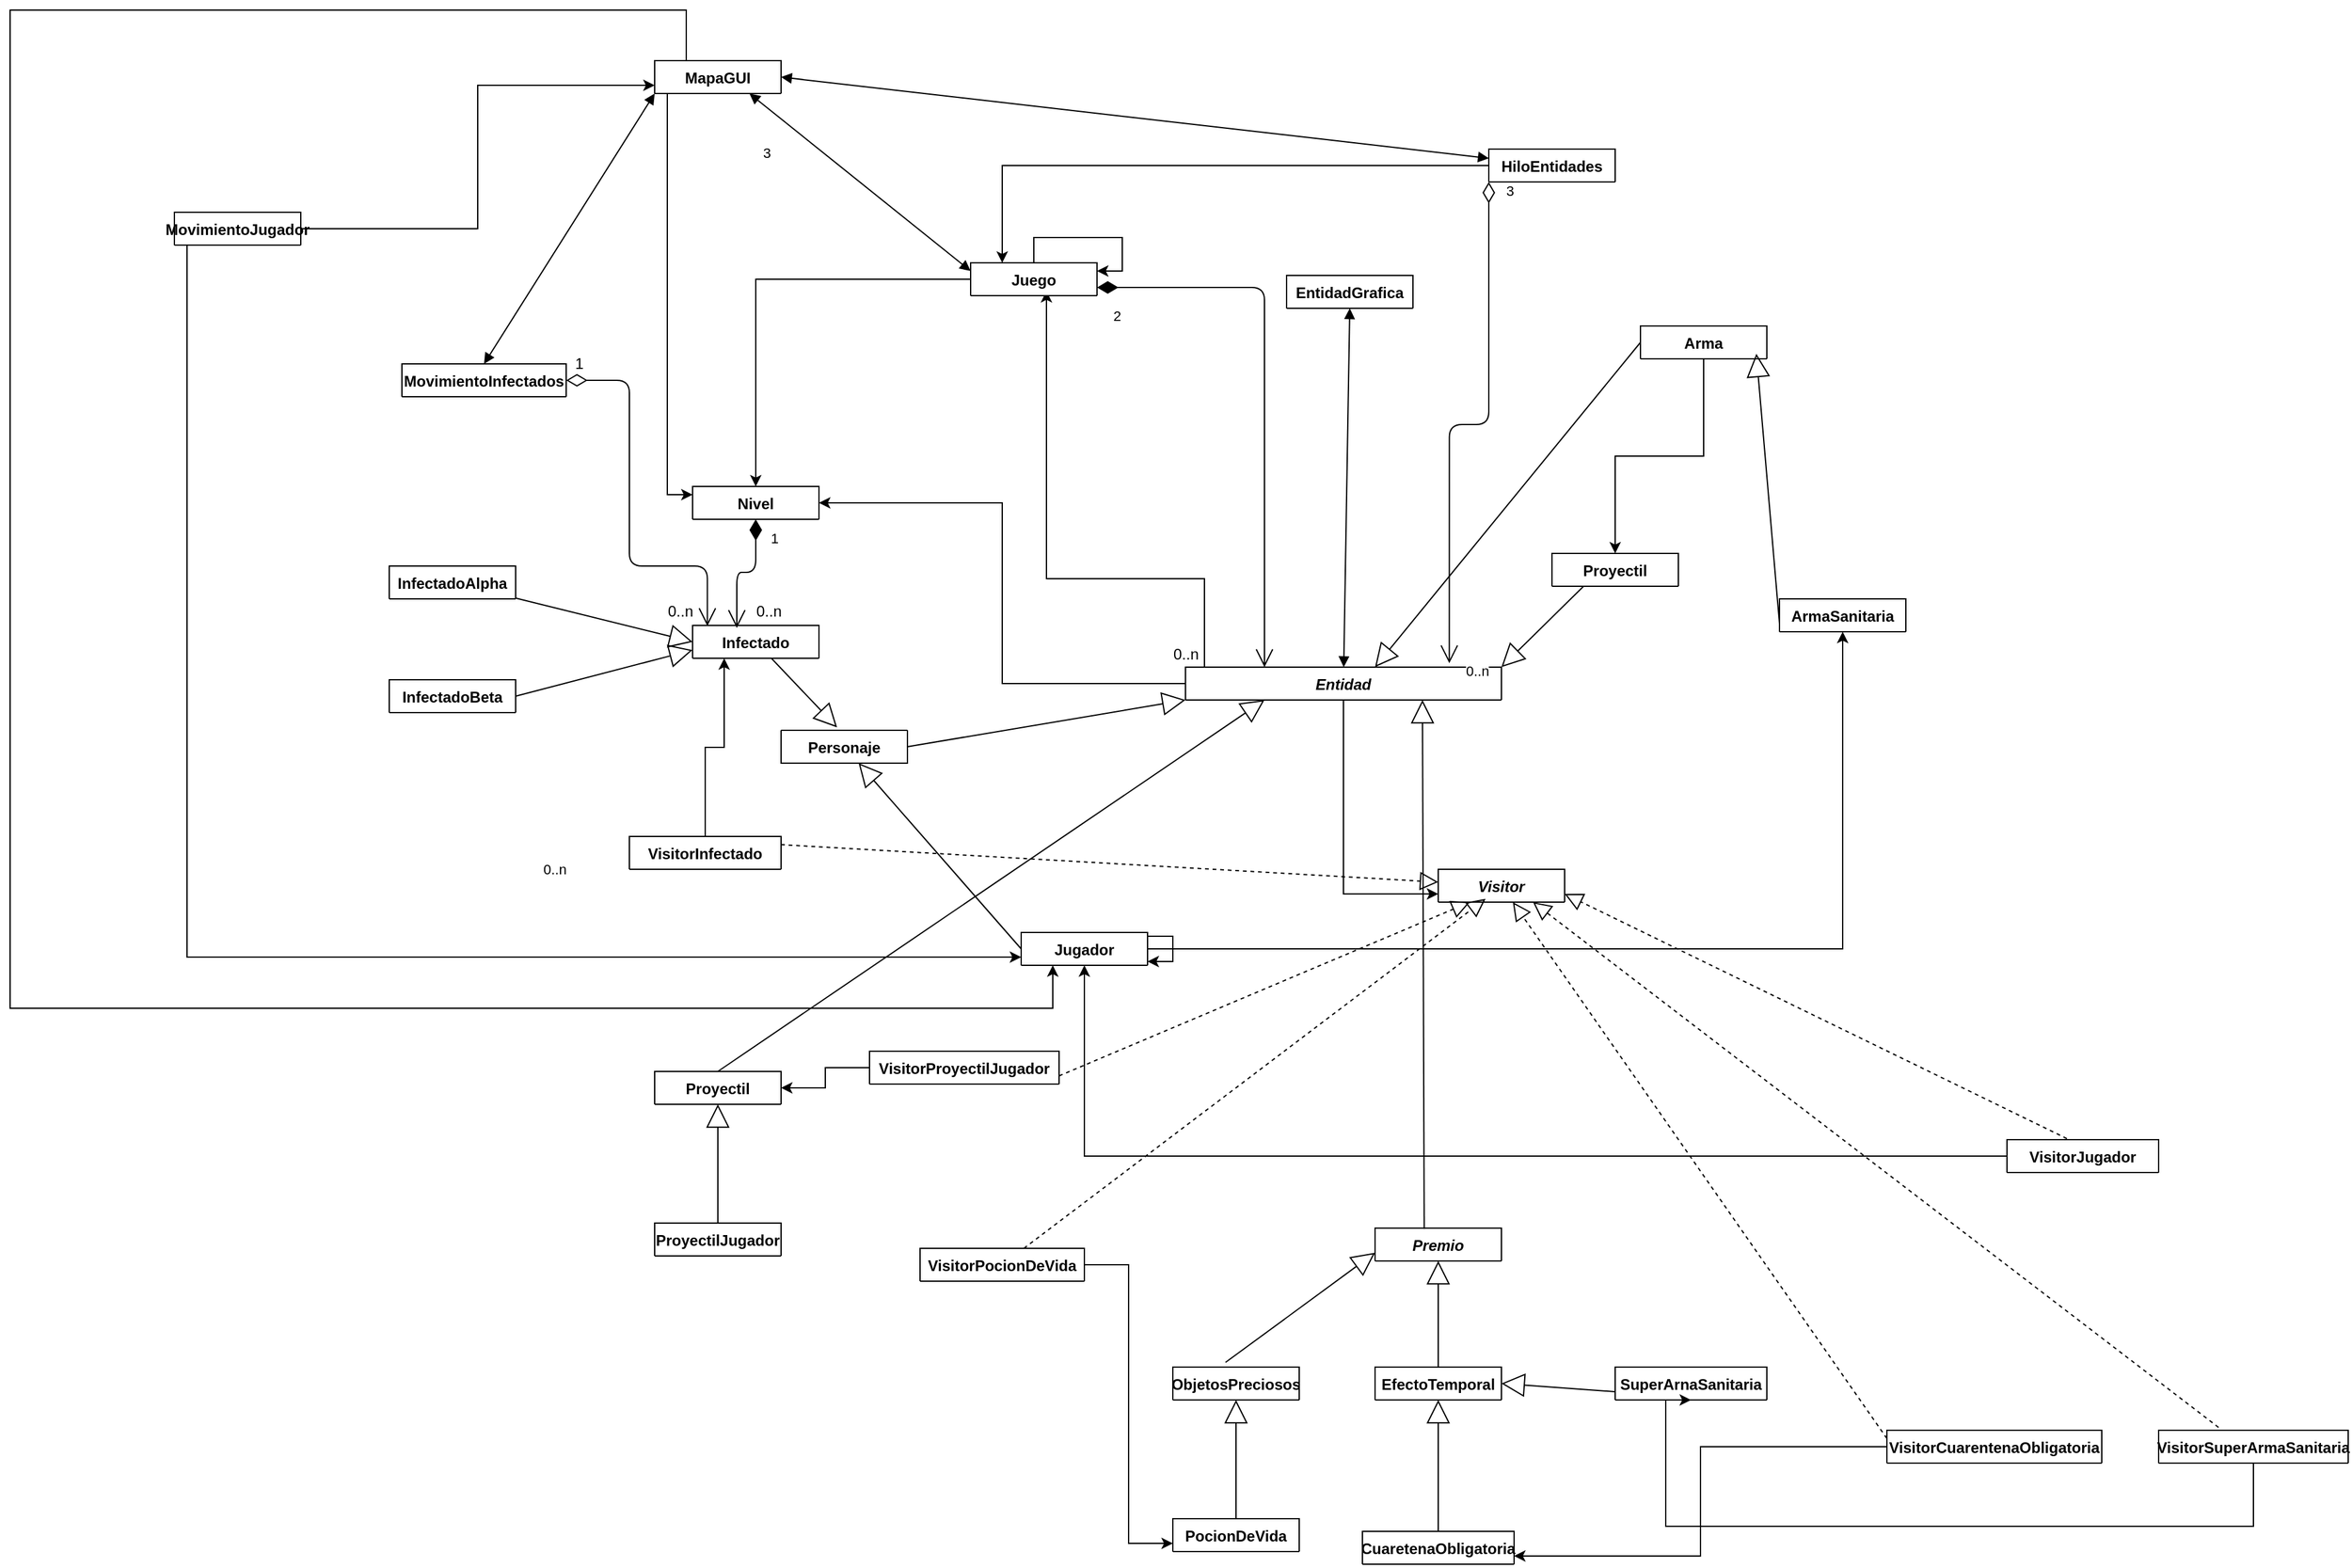 <mxfile version="14.0.0" type="device"><diagram id="GtHTAJkWriYKg-PQn4Ch" name="Page-1"><mxGraphModel dx="3799" dy="2374" grid="1" gridSize="10" guides="1" tooltips="1" connect="1" arrows="1" fold="1" page="1" pageScale="1" pageWidth="827" pageHeight="1169" math="0" shadow="0"><root><mxCell id="0"/><mxCell id="1" parent="0"/><mxCell id="6VFO1Vn1I7KJjFfQtx3e-22" style="edgeStyle=orthogonalEdgeStyle;rounded=0;orthogonalLoop=1;jettySize=auto;html=1;entryX=1;entryY=0.5;entryDx=0;entryDy=0;" edge="1" parent="1" source="ExLEn-AjhH1l2vl0PUh5-2" target="ExLEn-AjhH1l2vl0PUh5-11"><mxGeometry relative="1" as="geometry"/></mxCell><mxCell id="6VFO1Vn1I7KJjFfQtx3e-23" style="edgeStyle=orthogonalEdgeStyle;rounded=0;orthogonalLoop=1;jettySize=auto;html=1;entryX=0.6;entryY=0.859;entryDx=0;entryDy=0;entryPerimeter=0;exitX=0.06;exitY=0.038;exitDx=0;exitDy=0;exitPerimeter=0;" edge="1" parent="1" source="ExLEn-AjhH1l2vl0PUh5-2" target="ExLEn-AjhH1l2vl0PUh5-13"><mxGeometry relative="1" as="geometry"><Array as="points"><mxPoint x="-625" y="-270"/><mxPoint x="-750" y="-270"/></Array></mxGeometry></mxCell><mxCell id="6VFO1Vn1I7KJjFfQtx3e-32" style="edgeStyle=orthogonalEdgeStyle;rounded=0;orthogonalLoop=1;jettySize=auto;html=1;entryX=0;entryY=0.75;entryDx=0;entryDy=0;" edge="1" parent="1" source="ExLEn-AjhH1l2vl0PUh5-2" target="6VFO1Vn1I7KJjFfQtx3e-1"><mxGeometry relative="1" as="geometry"/></mxCell><mxCell id="ExLEn-AjhH1l2vl0PUh5-2" value="Entidad" style="swimlane;fontStyle=3;align=center;verticalAlign=top;childLayout=stackLayout;horizontal=1;startSize=26;horizontalStack=0;resizeParent=1;resizeParentMax=0;resizeLast=0;collapsible=1;marginBottom=0;" parent="1" vertex="1" collapsed="1"><mxGeometry x="-640" y="-200" width="250" height="26" as="geometry"><mxRectangle x="-580" y="-310" width="160" height="34" as="alternateBounds"/></mxGeometry></mxCell><mxCell id="ExLEn-AjhH1l2vl0PUh5-4" value="" style="line;strokeWidth=1;fillColor=none;align=left;verticalAlign=middle;spacingTop=-1;spacingLeft=3;spacingRight=3;rotatable=0;labelPosition=right;points=[];portConstraint=eastwest;" parent="ExLEn-AjhH1l2vl0PUh5-2" vertex="1"><mxGeometry y="26" width="250" height="8" as="geometry"/></mxCell><mxCell id="ExLEn-AjhH1l2vl0PUh5-6" value="EntidadGrafica" style="swimlane;fontStyle=1;align=center;verticalAlign=top;childLayout=stackLayout;horizontal=1;startSize=26;horizontalStack=0;resizeParent=1;resizeParentMax=0;resizeLast=0;collapsible=1;marginBottom=0;" parent="1" vertex="1" collapsed="1"><mxGeometry x="-560" y="-510" width="100" height="26" as="geometry"><mxRectangle x="-580" y="-310" width="160" height="34" as="alternateBounds"/></mxGeometry></mxCell><mxCell id="ExLEn-AjhH1l2vl0PUh5-7" value="" style="line;strokeWidth=1;fillColor=none;align=left;verticalAlign=middle;spacingTop=-1;spacingLeft=3;spacingRight=3;rotatable=0;labelPosition=right;points=[];portConstraint=eastwest;" parent="ExLEn-AjhH1l2vl0PUh5-6" vertex="1"><mxGeometry y="26" width="100" height="8" as="geometry"/></mxCell><mxCell id="ExLEn-AjhH1l2vl0PUh5-11" value="Nivel" style="swimlane;fontStyle=1;align=center;verticalAlign=top;childLayout=stackLayout;horizontal=1;startSize=26;horizontalStack=0;resizeParent=1;resizeParentMax=0;resizeLast=0;collapsible=1;marginBottom=0;" parent="1" vertex="1" collapsed="1"><mxGeometry x="-1030" y="-343" width="100" height="26" as="geometry"><mxRectangle x="-580" y="-310" width="160" height="34" as="alternateBounds"/></mxGeometry></mxCell><mxCell id="ExLEn-AjhH1l2vl0PUh5-12" value="" style="line;strokeWidth=1;fillColor=none;align=left;verticalAlign=middle;spacingTop=-1;spacingLeft=3;spacingRight=3;rotatable=0;labelPosition=right;points=[];portConstraint=eastwest;" parent="ExLEn-AjhH1l2vl0PUh5-11" vertex="1"><mxGeometry y="26" width="100" height="8" as="geometry"/></mxCell><mxCell id="6VFO1Vn1I7KJjFfQtx3e-77" style="edgeStyle=orthogonalEdgeStyle;rounded=0;orthogonalLoop=1;jettySize=auto;html=1;entryX=0.5;entryY=0;entryDx=0;entryDy=0;" edge="1" parent="1" source="ExLEn-AjhH1l2vl0PUh5-13" target="ExLEn-AjhH1l2vl0PUh5-11"><mxGeometry relative="1" as="geometry"/></mxCell><mxCell id="ExLEn-AjhH1l2vl0PUh5-13" value="Juego" style="swimlane;fontStyle=1;align=center;verticalAlign=top;childLayout=stackLayout;horizontal=1;startSize=26;horizontalStack=0;resizeParent=1;resizeParentMax=0;resizeLast=0;collapsible=1;marginBottom=0;" parent="1" vertex="1" collapsed="1"><mxGeometry x="-810" y="-520" width="100" height="26" as="geometry"><mxRectangle x="-580" y="-310" width="160" height="34" as="alternateBounds"/></mxGeometry></mxCell><mxCell id="ExLEn-AjhH1l2vl0PUh5-14" value="" style="line;strokeWidth=1;fillColor=none;align=left;verticalAlign=middle;spacingTop=-1;spacingLeft=3;spacingRight=3;rotatable=0;labelPosition=right;points=[];portConstraint=eastwest;" parent="ExLEn-AjhH1l2vl0PUh5-13" vertex="1"><mxGeometry y="26" width="100" height="8" as="geometry"/></mxCell><mxCell id="6VFO1Vn1I7KJjFfQtx3e-1" value="Visitor&#10;" style="swimlane;fontStyle=3;align=center;verticalAlign=top;childLayout=stackLayout;horizontal=1;startSize=26;horizontalStack=0;resizeParent=1;resizeParentMax=0;resizeLast=0;collapsible=1;marginBottom=0;" vertex="1" collapsed="1" parent="1"><mxGeometry x="-440" y="-40" width="100" height="26" as="geometry"><mxRectangle x="-580" y="-310" width="160" height="34" as="alternateBounds"/></mxGeometry></mxCell><mxCell id="6VFO1Vn1I7KJjFfQtx3e-2" value="" style="line;strokeWidth=1;fillColor=none;align=left;verticalAlign=middle;spacingTop=-1;spacingLeft=3;spacingRight=3;rotatable=0;labelPosition=right;points=[];portConstraint=eastwest;" vertex="1" parent="6VFO1Vn1I7KJjFfQtx3e-1"><mxGeometry y="26" width="100" height="8" as="geometry"/></mxCell><mxCell id="6VFO1Vn1I7KJjFfQtx3e-3" value="Infectado" style="swimlane;fontStyle=1;align=center;verticalAlign=top;childLayout=stackLayout;horizontal=1;startSize=26;horizontalStack=0;resizeParent=1;resizeParentMax=0;resizeLast=0;collapsible=1;marginBottom=0;" vertex="1" collapsed="1" parent="1"><mxGeometry x="-1030" y="-233" width="100" height="26" as="geometry"><mxRectangle x="-580" y="-310" width="160" height="34" as="alternateBounds"/></mxGeometry></mxCell><mxCell id="6VFO1Vn1I7KJjFfQtx3e-4" value="" style="line;strokeWidth=1;fillColor=none;align=left;verticalAlign=middle;spacingTop=-1;spacingLeft=3;spacingRight=3;rotatable=0;labelPosition=right;points=[];portConstraint=eastwest;" vertex="1" parent="6VFO1Vn1I7KJjFfQtx3e-3"><mxGeometry y="26" width="100" height="8" as="geometry"/></mxCell><mxCell id="6VFO1Vn1I7KJjFfQtx3e-12" value="0..n" style="text;html=1;align=center;verticalAlign=middle;resizable=0;points=[];autosize=1;" vertex="1" parent="1"><mxGeometry x="-990" y="-254" width="40" height="20" as="geometry"/></mxCell><mxCell id="6VFO1Vn1I7KJjFfQtx3e-14" value="1" style="endArrow=open;html=1;endSize=12;startArrow=diamondThin;startSize=14;startFill=1;edgeStyle=orthogonalEdgeStyle;align=left;verticalAlign=bottom;exitX=0.5;exitY=1;exitDx=0;exitDy=0;entryX=0.35;entryY=0.077;entryDx=0;entryDy=0;entryPerimeter=0;" edge="1" parent="1" source="ExLEn-AjhH1l2vl0PUh5-11" target="6VFO1Vn1I7KJjFfQtx3e-3"><mxGeometry x="-0.525" y="10" relative="1" as="geometry"><mxPoint x="-610" y="-190" as="sourcePoint"/><mxPoint x="-450" y="-190" as="targetPoint"/><mxPoint as="offset"/></mxGeometry></mxCell><mxCell id="6VFO1Vn1I7KJjFfQtx3e-15" value="Personaje&#10;" style="swimlane;fontStyle=1;align=center;verticalAlign=top;childLayout=stackLayout;horizontal=1;startSize=0;horizontalStack=0;resizeParent=1;resizeParentMax=0;resizeLast=0;collapsible=1;marginBottom=0;" vertex="1" collapsed="1" parent="1"><mxGeometry x="-960" y="-150" width="100" height="26" as="geometry"><mxRectangle x="-580" y="-310" width="160" height="34" as="alternateBounds"/></mxGeometry></mxCell><mxCell id="6VFO1Vn1I7KJjFfQtx3e-16" value="" style="line;strokeWidth=1;fillColor=none;align=left;verticalAlign=middle;spacingTop=-1;spacingLeft=3;spacingRight=3;rotatable=0;labelPosition=right;points=[];portConstraint=eastwest;" vertex="1" parent="6VFO1Vn1I7KJjFfQtx3e-15"><mxGeometry width="100" height="8" as="geometry"/></mxCell><mxCell id="6VFO1Vn1I7KJjFfQtx3e-17" value="" style="endArrow=block;endSize=16;endFill=0;html=1;exitX=1;exitY=0.5;exitDx=0;exitDy=0;entryX=0;entryY=1;entryDx=0;entryDy=0;" edge="1" parent="1" source="6VFO1Vn1I7KJjFfQtx3e-15" target="ExLEn-AjhH1l2vl0PUh5-2"><mxGeometry width="160" relative="1" as="geometry"><mxPoint x="-610" y="-190" as="sourcePoint"/><mxPoint x="-450" y="-190" as="targetPoint"/></mxGeometry></mxCell><mxCell id="6VFO1Vn1I7KJjFfQtx3e-21" value="" style="endArrow=block;endSize=16;endFill=0;html=1;entryX=0.443;entryY=-0.09;entryDx=0;entryDy=0;entryPerimeter=0;" edge="1" parent="1" source="6VFO1Vn1I7KJjFfQtx3e-3" target="6VFO1Vn1I7KJjFfQtx3e-15"><mxGeometry width="160" relative="1" as="geometry"><mxPoint x="-750" y="-170" as="sourcePoint"/><mxPoint x="-580" y="-164" as="targetPoint"/></mxGeometry></mxCell><mxCell id="6VFO1Vn1I7KJjFfQtx3e-25" value="" style="endArrow=block;startArrow=block;endFill=1;startFill=1;html=1;entryX=0.5;entryY=1;entryDx=0;entryDy=0;" edge="1" parent="1" source="ExLEn-AjhH1l2vl0PUh5-2" target="ExLEn-AjhH1l2vl0PUh5-6"><mxGeometry width="160" relative="1" as="geometry"><mxPoint x="-500" y="-174" as="sourcePoint"/><mxPoint x="-340" y="-174" as="targetPoint"/></mxGeometry></mxCell><mxCell id="6VFO1Vn1I7KJjFfQtx3e-36" style="edgeStyle=orthogonalEdgeStyle;rounded=0;orthogonalLoop=1;jettySize=auto;html=1;" edge="1" parent="1" source="6VFO1Vn1I7KJjFfQtx3e-26" target="6VFO1Vn1I7KJjFfQtx3e-33"><mxGeometry relative="1" as="geometry"/></mxCell><mxCell id="6VFO1Vn1I7KJjFfQtx3e-26" value="Arma" style="swimlane;fontStyle=1;align=center;verticalAlign=top;childLayout=stackLayout;horizontal=1;startSize=26;horizontalStack=0;resizeParent=1;resizeParentMax=0;resizeLast=0;collapsible=1;marginBottom=0;" vertex="1" collapsed="1" parent="1"><mxGeometry x="-280" y="-470" width="100" height="26" as="geometry"><mxRectangle x="-580" y="-310" width="160" height="34" as="alternateBounds"/></mxGeometry></mxCell><mxCell id="6VFO1Vn1I7KJjFfQtx3e-27" value="" style="line;strokeWidth=1;fillColor=none;align=left;verticalAlign=middle;spacingTop=-1;spacingLeft=3;spacingRight=3;rotatable=0;labelPosition=right;points=[];portConstraint=eastwest;" vertex="1" parent="6VFO1Vn1I7KJjFfQtx3e-26"><mxGeometry y="26" width="100" height="8" as="geometry"/></mxCell><mxCell id="6VFO1Vn1I7KJjFfQtx3e-28" value="ArmaSanitaria" style="swimlane;fontStyle=1;align=center;verticalAlign=top;childLayout=stackLayout;horizontal=1;startSize=26;horizontalStack=0;resizeParent=1;resizeParentMax=0;resizeLast=0;collapsible=1;marginBottom=0;" vertex="1" collapsed="1" parent="1"><mxGeometry x="-170" y="-254" width="100" height="26" as="geometry"><mxRectangle x="-580" y="-310" width="160" height="34" as="alternateBounds"/></mxGeometry></mxCell><mxCell id="6VFO1Vn1I7KJjFfQtx3e-29" value="" style="line;strokeWidth=1;fillColor=none;align=left;verticalAlign=middle;spacingTop=-1;spacingLeft=3;spacingRight=3;rotatable=0;labelPosition=right;points=[];portConstraint=eastwest;" vertex="1" parent="6VFO1Vn1I7KJjFfQtx3e-28"><mxGeometry y="26" width="100" height="8" as="geometry"/></mxCell><mxCell id="6VFO1Vn1I7KJjFfQtx3e-30" value="" style="endArrow=block;endSize=16;endFill=0;html=1;exitX=0;exitY=0.5;exitDx=0;exitDy=0;entryX=0.6;entryY=0;entryDx=0;entryDy=0;entryPerimeter=0;" edge="1" parent="1" source="6VFO1Vn1I7KJjFfQtx3e-26" target="ExLEn-AjhH1l2vl0PUh5-2"><mxGeometry width="160" relative="1" as="geometry"><mxPoint x="-920" y="-100" as="sourcePoint"/><mxPoint x="-580" y="-164.0" as="targetPoint"/></mxGeometry></mxCell><mxCell id="6VFO1Vn1I7KJjFfQtx3e-31" value="" style="endArrow=block;endSize=16;endFill=0;html=1;exitX=0;exitY=0.75;exitDx=0;exitDy=0;entryX=0.917;entryY=0.846;entryDx=0;entryDy=0;entryPerimeter=0;" edge="1" parent="1" source="6VFO1Vn1I7KJjFfQtx3e-28" target="6VFO1Vn1I7KJjFfQtx3e-26"><mxGeometry width="160" relative="1" as="geometry"><mxPoint x="-910" y="-90" as="sourcePoint"/><mxPoint x="-570" y="-154.0" as="targetPoint"/></mxGeometry></mxCell><mxCell id="6VFO1Vn1I7KJjFfQtx3e-33" value="Proyectil&#10;" style="swimlane;fontStyle=1;align=center;verticalAlign=top;childLayout=stackLayout;horizontal=1;startSize=26;horizontalStack=0;resizeParent=1;resizeParentMax=0;resizeLast=0;collapsible=1;marginBottom=0;" vertex="1" collapsed="1" parent="1"><mxGeometry x="-350" y="-290" width="100" height="26" as="geometry"><mxRectangle x="-580" y="-310" width="160" height="34" as="alternateBounds"/></mxGeometry></mxCell><mxCell id="6VFO1Vn1I7KJjFfQtx3e-34" value="" style="line;strokeWidth=1;fillColor=none;align=left;verticalAlign=middle;spacingTop=-1;spacingLeft=3;spacingRight=3;rotatable=0;labelPosition=right;points=[];portConstraint=eastwest;" vertex="1" parent="6VFO1Vn1I7KJjFfQtx3e-33"><mxGeometry y="26" width="100" height="8" as="geometry"/></mxCell><mxCell id="6VFO1Vn1I7KJjFfQtx3e-38" value="" style="endArrow=block;endSize=16;endFill=0;html=1;exitX=0.25;exitY=1;exitDx=0;exitDy=0;entryX=1;entryY=0;entryDx=0;entryDy=0;" edge="1" parent="1" source="6VFO1Vn1I7KJjFfQtx3e-33" target="ExLEn-AjhH1l2vl0PUh5-2"><mxGeometry width="160" relative="1" as="geometry"><mxPoint x="-380" y="-250.5" as="sourcePoint"/><mxPoint x="-530" y="-170.5" as="targetPoint"/></mxGeometry></mxCell><mxCell id="6VFO1Vn1I7KJjFfQtx3e-39" value="InfectadoAlpha" style="swimlane;fontStyle=1;align=center;verticalAlign=top;childLayout=stackLayout;horizontal=1;startSize=26;horizontalStack=0;resizeParent=1;resizeParentMax=0;resizeLast=0;collapsible=1;marginBottom=0;" vertex="1" collapsed="1" parent="1"><mxGeometry x="-1270" y="-280" width="100" height="26" as="geometry"><mxRectangle x="-580" y="-310" width="160" height="34" as="alternateBounds"/></mxGeometry></mxCell><mxCell id="6VFO1Vn1I7KJjFfQtx3e-40" value="" style="line;strokeWidth=1;fillColor=none;align=left;verticalAlign=middle;spacingTop=-1;spacingLeft=3;spacingRight=3;rotatable=0;labelPosition=right;points=[];portConstraint=eastwest;" vertex="1" parent="6VFO1Vn1I7KJjFfQtx3e-39"><mxGeometry y="26" width="100" height="8" as="geometry"/></mxCell><mxCell id="6VFO1Vn1I7KJjFfQtx3e-41" value="InfectadoBeta&#10;" style="swimlane;fontStyle=1;align=center;verticalAlign=top;childLayout=stackLayout;horizontal=1;startSize=26;horizontalStack=0;resizeParent=1;resizeParentMax=0;resizeLast=0;collapsible=1;marginBottom=0;" vertex="1" collapsed="1" parent="1"><mxGeometry x="-1270" y="-190" width="100" height="26" as="geometry"><mxRectangle x="-580" y="-310" width="160" height="34" as="alternateBounds"/></mxGeometry></mxCell><mxCell id="6VFO1Vn1I7KJjFfQtx3e-42" value="" style="line;strokeWidth=1;fillColor=none;align=left;verticalAlign=middle;spacingTop=-1;spacingLeft=3;spacingRight=3;rotatable=0;labelPosition=right;points=[];portConstraint=eastwest;" vertex="1" parent="6VFO1Vn1I7KJjFfQtx3e-41"><mxGeometry y="26" width="100" height="8" as="geometry"/></mxCell><mxCell id="6VFO1Vn1I7KJjFfQtx3e-43" value="" style="endArrow=block;endSize=16;endFill=0;html=1;entryX=0;entryY=0.5;entryDx=0;entryDy=0;" edge="1" parent="1" source="6VFO1Vn1I7KJjFfQtx3e-39" target="6VFO1Vn1I7KJjFfQtx3e-3"><mxGeometry width="160" relative="1" as="geometry"><mxPoint x="-920" y="-100" as="sourcePoint"/><mxPoint x="-580" y="-164" as="targetPoint"/></mxGeometry></mxCell><mxCell id="6VFO1Vn1I7KJjFfQtx3e-44" value="" style="endArrow=block;endSize=16;endFill=0;html=1;exitX=1;exitY=0.5;exitDx=0;exitDy=0;entryX=0;entryY=0.75;entryDx=0;entryDy=0;" edge="1" parent="1" source="6VFO1Vn1I7KJjFfQtx3e-41" target="6VFO1Vn1I7KJjFfQtx3e-3"><mxGeometry width="160" relative="1" as="geometry"><mxPoint x="-910" y="-90" as="sourcePoint"/><mxPoint x="-570" y="-154" as="targetPoint"/></mxGeometry></mxCell><mxCell id="6VFO1Vn1I7KJjFfQtx3e-49" style="edgeStyle=orthogonalEdgeStyle;rounded=0;orthogonalLoop=1;jettySize=auto;html=1;entryX=0.5;entryY=1;entryDx=0;entryDy=0;" edge="1" parent="1" source="6VFO1Vn1I7KJjFfQtx3e-45" target="6VFO1Vn1I7KJjFfQtx3e-28"><mxGeometry relative="1" as="geometry"/></mxCell><mxCell id="6VFO1Vn1I7KJjFfQtx3e-45" value="Jugador" style="swimlane;fontStyle=1;align=center;verticalAlign=top;childLayout=stackLayout;horizontal=1;startSize=26;horizontalStack=0;resizeParent=1;resizeParentMax=0;resizeLast=0;collapsible=1;marginBottom=0;" vertex="1" collapsed="1" parent="1"><mxGeometry x="-770" y="10" width="100" height="26" as="geometry"><mxRectangle x="-580" y="-310" width="160" height="34" as="alternateBounds"/></mxGeometry></mxCell><mxCell id="6VFO1Vn1I7KJjFfQtx3e-46" value="" style="line;strokeWidth=1;fillColor=none;align=left;verticalAlign=middle;spacingTop=-1;spacingLeft=3;spacingRight=3;rotatable=0;labelPosition=right;points=[];portConstraint=eastwest;" vertex="1" parent="6VFO1Vn1I7KJjFfQtx3e-45"><mxGeometry y="26" width="100" height="8" as="geometry"/></mxCell><mxCell id="6VFO1Vn1I7KJjFfQtx3e-47" value="" style="endArrow=block;endSize=16;endFill=0;html=1;exitX=0;exitY=0.5;exitDx=0;exitDy=0;" edge="1" parent="1" source="6VFO1Vn1I7KJjFfQtx3e-45" target="6VFO1Vn1I7KJjFfQtx3e-15"><mxGeometry width="160" relative="1" as="geometry"><mxPoint x="-920" y="-100" as="sourcePoint"/><mxPoint x="-580" y="-164" as="targetPoint"/></mxGeometry></mxCell><mxCell id="6VFO1Vn1I7KJjFfQtx3e-48" style="edgeStyle=orthogonalEdgeStyle;rounded=0;orthogonalLoop=1;jettySize=auto;html=1;" edge="1" parent="1" source="6VFO1Vn1I7KJjFfQtx3e-45" target="6VFO1Vn1I7KJjFfQtx3e-45"><mxGeometry relative="1" as="geometry"/></mxCell><mxCell id="6VFO1Vn1I7KJjFfQtx3e-51" value="EfectoTemporal&#10;" style="swimlane;fontStyle=1;align=center;verticalAlign=top;childLayout=stackLayout;horizontal=1;startSize=26;horizontalStack=0;resizeParent=1;resizeParentMax=0;resizeLast=0;collapsible=1;marginBottom=0;" vertex="1" collapsed="1" parent="1"><mxGeometry x="-490" y="354" width="100" height="26" as="geometry"><mxRectangle x="-580" y="-310" width="160" height="34" as="alternateBounds"/></mxGeometry></mxCell><mxCell id="6VFO1Vn1I7KJjFfQtx3e-52" value="" style="line;strokeWidth=1;fillColor=none;align=left;verticalAlign=middle;spacingTop=-1;spacingLeft=3;spacingRight=3;rotatable=0;labelPosition=right;points=[];portConstraint=eastwest;" vertex="1" parent="6VFO1Vn1I7KJjFfQtx3e-51"><mxGeometry y="26" width="100" height="8" as="geometry"/></mxCell><mxCell id="6VFO1Vn1I7KJjFfQtx3e-53" value="ObjetosPreciosos&#10;" style="swimlane;fontStyle=1;align=center;verticalAlign=top;childLayout=stackLayout;horizontal=1;startSize=26;horizontalStack=0;resizeParent=1;resizeParentMax=0;resizeLast=0;collapsible=1;marginBottom=0;" vertex="1" collapsed="1" parent="1"><mxGeometry x="-650" y="354" width="100" height="26" as="geometry"><mxRectangle x="-580" y="-310" width="160" height="34" as="alternateBounds"/></mxGeometry></mxCell><mxCell id="6VFO1Vn1I7KJjFfQtx3e-54" value="" style="line;strokeWidth=1;fillColor=none;align=left;verticalAlign=middle;spacingTop=-1;spacingLeft=3;spacingRight=3;rotatable=0;labelPosition=right;points=[];portConstraint=eastwest;" vertex="1" parent="6VFO1Vn1I7KJjFfQtx3e-53"><mxGeometry y="26" width="100" height="8" as="geometry"/></mxCell><mxCell id="6VFO1Vn1I7KJjFfQtx3e-55" value="CuaretenaObligatoria&#10;" style="swimlane;fontStyle=1;align=center;verticalAlign=top;childLayout=stackLayout;horizontal=1;startSize=26;horizontalStack=0;resizeParent=1;resizeParentMax=0;resizeLast=0;collapsible=1;marginBottom=0;" vertex="1" collapsed="1" parent="1"><mxGeometry x="-500" y="484" width="120" height="26" as="geometry"><mxRectangle x="-580" y="-310" width="160" height="34" as="alternateBounds"/></mxGeometry></mxCell><mxCell id="6VFO1Vn1I7KJjFfQtx3e-56" value="" style="line;strokeWidth=1;fillColor=none;align=left;verticalAlign=middle;spacingTop=-1;spacingLeft=3;spacingRight=3;rotatable=0;labelPosition=right;points=[];portConstraint=eastwest;" vertex="1" parent="6VFO1Vn1I7KJjFfQtx3e-55"><mxGeometry y="26" width="120" height="8" as="geometry"/></mxCell><mxCell id="6VFO1Vn1I7KJjFfQtx3e-57" value="PocionDeVida&#10;" style="swimlane;fontStyle=1;align=center;verticalAlign=top;childLayout=stackLayout;horizontal=1;startSize=26;horizontalStack=0;resizeParent=1;resizeParentMax=0;resizeLast=0;collapsible=1;marginBottom=0;" vertex="1" collapsed="1" parent="1"><mxGeometry x="-650" y="474" width="100" height="26" as="geometry"><mxRectangle x="-580" y="-310" width="160" height="34" as="alternateBounds"/></mxGeometry></mxCell><mxCell id="6VFO1Vn1I7KJjFfQtx3e-58" value="" style="line;strokeWidth=1;fillColor=none;align=left;verticalAlign=middle;spacingTop=-1;spacingLeft=3;spacingRight=3;rotatable=0;labelPosition=right;points=[];portConstraint=eastwest;" vertex="1" parent="6VFO1Vn1I7KJjFfQtx3e-57"><mxGeometry y="26" width="100" height="8" as="geometry"/></mxCell><mxCell id="6VFO1Vn1I7KJjFfQtx3e-59" value="Premio" style="swimlane;fontStyle=3;align=center;verticalAlign=top;childLayout=stackLayout;horizontal=1;startSize=26;horizontalStack=0;resizeParent=1;resizeParentMax=0;resizeLast=0;collapsible=1;marginBottom=0;" vertex="1" collapsed="1" parent="1"><mxGeometry x="-490" y="244" width="100" height="26" as="geometry"><mxRectangle x="-580" y="-310" width="160" height="34" as="alternateBounds"/></mxGeometry></mxCell><mxCell id="6VFO1Vn1I7KJjFfQtx3e-60" value="" style="line;strokeWidth=1;fillColor=none;align=left;verticalAlign=middle;spacingTop=-1;spacingLeft=3;spacingRight=3;rotatable=0;labelPosition=right;points=[];portConstraint=eastwest;" vertex="1" parent="6VFO1Vn1I7KJjFfQtx3e-59"><mxGeometry y="26" width="100" height="8" as="geometry"/></mxCell><mxCell id="6VFO1Vn1I7KJjFfQtx3e-63" value="SuperArnaSanitaria&#10;" style="swimlane;fontStyle=1;align=center;verticalAlign=top;childLayout=stackLayout;horizontal=1;startSize=26;horizontalStack=0;resizeParent=1;resizeParentMax=0;resizeLast=0;collapsible=1;marginBottom=0;" vertex="1" collapsed="1" parent="1"><mxGeometry x="-300" y="354" width="120" height="26" as="geometry"><mxRectangle x="-580" y="-310" width="160" height="34" as="alternateBounds"/></mxGeometry></mxCell><mxCell id="6VFO1Vn1I7KJjFfQtx3e-64" value="" style="line;strokeWidth=1;fillColor=none;align=left;verticalAlign=middle;spacingTop=-1;spacingLeft=3;spacingRight=3;rotatable=0;labelPosition=right;points=[];portConstraint=eastwest;" vertex="1" parent="6VFO1Vn1I7KJjFfQtx3e-63"><mxGeometry y="26" width="120" height="8" as="geometry"/></mxCell><mxCell id="6VFO1Vn1I7KJjFfQtx3e-65" value="" style="endArrow=block;endSize=16;endFill=0;html=1;exitX=0.5;exitY=0;exitDx=0;exitDy=0;entryX=0.5;entryY=1;entryDx=0;entryDy=0;" edge="1" parent="1" source="6VFO1Vn1I7KJjFfQtx3e-55" target="6VFO1Vn1I7KJjFfQtx3e-51"><mxGeometry width="160" relative="1" as="geometry"><mxPoint x="-670" y="53.0" as="sourcePoint"/><mxPoint x="-944.51" y="-87.0" as="targetPoint"/></mxGeometry></mxCell><mxCell id="6VFO1Vn1I7KJjFfQtx3e-66" value="" style="endArrow=block;endSize=16;endFill=0;html=1;exitX=0.5;exitY=0;exitDx=0;exitDy=0;entryX=0.5;entryY=1;entryDx=0;entryDy=0;" edge="1" parent="1" source="6VFO1Vn1I7KJjFfQtx3e-51" target="6VFO1Vn1I7KJjFfQtx3e-59"><mxGeometry width="160" relative="1" as="geometry"><mxPoint x="-580" y="380" as="sourcePoint"/><mxPoint x="-580" y="276" as="targetPoint"/></mxGeometry></mxCell><mxCell id="6VFO1Vn1I7KJjFfQtx3e-67" value="" style="endArrow=block;endSize=16;endFill=0;html=1;exitX=0.417;exitY=-0.143;exitDx=0;exitDy=0;entryX=0;entryY=0.75;entryDx=0;entryDy=0;exitPerimeter=0;" edge="1" parent="1" source="6VFO1Vn1I7KJjFfQtx3e-53" target="6VFO1Vn1I7KJjFfQtx3e-59"><mxGeometry width="160" relative="1" as="geometry"><mxPoint x="-570" y="390" as="sourcePoint"/><mxPoint x="-570" y="286" as="targetPoint"/></mxGeometry></mxCell><mxCell id="6VFO1Vn1I7KJjFfQtx3e-68" value="" style="endArrow=block;endSize=16;endFill=0;html=1;exitX=0.5;exitY=0;exitDx=0;exitDy=0;entryX=0.5;entryY=1;entryDx=0;entryDy=0;" edge="1" parent="1" source="6VFO1Vn1I7KJjFfQtx3e-57" target="6VFO1Vn1I7KJjFfQtx3e-53"><mxGeometry width="160" relative="1" as="geometry"><mxPoint x="-560" y="400" as="sourcePoint"/><mxPoint x="-560" y="296" as="targetPoint"/></mxGeometry></mxCell><mxCell id="6VFO1Vn1I7KJjFfQtx3e-69" value="" style="endArrow=block;endSize=16;endFill=0;html=1;exitX=0.389;exitY=0.022;exitDx=0;exitDy=0;entryX=0.75;entryY=1;entryDx=0;entryDy=0;exitPerimeter=0;" edge="1" parent="1" source="6VFO1Vn1I7KJjFfQtx3e-59" target="ExLEn-AjhH1l2vl0PUh5-2"><mxGeometry width="160" relative="1" as="geometry"><mxPoint x="-550" y="410" as="sourcePoint"/><mxPoint x="-550" y="306" as="targetPoint"/></mxGeometry></mxCell><mxCell id="6VFO1Vn1I7KJjFfQtx3e-70" value="" style="endArrow=block;endSize=16;endFill=0;html=1;exitX=0;exitY=0.75;exitDx=0;exitDy=0;entryX=1;entryY=0.5;entryDx=0;entryDy=0;" edge="1" parent="1" source="6VFO1Vn1I7KJjFfQtx3e-63" target="6VFO1Vn1I7KJjFfQtx3e-51"><mxGeometry width="160" relative="1" as="geometry"><mxPoint x="-540" y="420" as="sourcePoint"/><mxPoint x="-540" y="316" as="targetPoint"/></mxGeometry></mxCell><mxCell id="6VFO1Vn1I7KJjFfQtx3e-71" value="Proyectil" style="swimlane;fontStyle=1;align=center;verticalAlign=top;childLayout=stackLayout;horizontal=1;startSize=26;horizontalStack=0;resizeParent=1;resizeParentMax=0;resizeLast=0;collapsible=1;marginBottom=0;" vertex="1" collapsed="1" parent="1"><mxGeometry x="-1060" y="120" width="100" height="26" as="geometry"><mxRectangle x="-580" y="-310" width="160" height="34" as="alternateBounds"/></mxGeometry></mxCell><mxCell id="6VFO1Vn1I7KJjFfQtx3e-72" value="" style="line;strokeWidth=1;fillColor=none;align=left;verticalAlign=middle;spacingTop=-1;spacingLeft=3;spacingRight=3;rotatable=0;labelPosition=right;points=[];portConstraint=eastwest;" vertex="1" parent="6VFO1Vn1I7KJjFfQtx3e-71"><mxGeometry y="26" width="100" height="8" as="geometry"/></mxCell><mxCell id="6VFO1Vn1I7KJjFfQtx3e-73" value="ProyectilJugador&#10;" style="swimlane;fontStyle=1;align=center;verticalAlign=top;childLayout=stackLayout;horizontal=1;startSize=26;horizontalStack=0;resizeParent=1;resizeParentMax=0;resizeLast=0;collapsible=1;marginBottom=0;" vertex="1" collapsed="1" parent="1"><mxGeometry x="-1060" y="240" width="100" height="26" as="geometry"><mxRectangle x="-580" y="-310" width="160" height="34" as="alternateBounds"/></mxGeometry></mxCell><mxCell id="6VFO1Vn1I7KJjFfQtx3e-74" value="" style="line;strokeWidth=1;fillColor=none;align=left;verticalAlign=middle;spacingTop=-1;spacingLeft=3;spacingRight=3;rotatable=0;labelPosition=right;points=[];portConstraint=eastwest;" vertex="1" parent="6VFO1Vn1I7KJjFfQtx3e-73"><mxGeometry y="26" width="100" height="8" as="geometry"/></mxCell><mxCell id="6VFO1Vn1I7KJjFfQtx3e-75" value="" style="endArrow=block;endSize=16;endFill=0;html=1;exitX=0.5;exitY=0;exitDx=0;exitDy=0;entryX=0.25;entryY=1;entryDx=0;entryDy=0;" edge="1" parent="1" source="6VFO1Vn1I7KJjFfQtx3e-71" target="ExLEn-AjhH1l2vl0PUh5-2"><mxGeometry width="160" relative="1" as="geometry"><mxPoint x="-591.1" y="140.572" as="sourcePoint"/><mxPoint x="-580" y="-164" as="targetPoint"/></mxGeometry></mxCell><mxCell id="6VFO1Vn1I7KJjFfQtx3e-76" value="" style="endArrow=block;endSize=16;endFill=0;html=1;entryX=0.5;entryY=1;entryDx=0;entryDy=0;" edge="1" parent="1" source="6VFO1Vn1I7KJjFfQtx3e-73" target="6VFO1Vn1I7KJjFfQtx3e-71"><mxGeometry width="160" relative="1" as="geometry"><mxPoint x="-581.1" y="150.572" as="sourcePoint"/><mxPoint x="-1000" y="170" as="targetPoint"/></mxGeometry></mxCell><mxCell id="6VFO1Vn1I7KJjFfQtx3e-78" value="2" style="endArrow=open;html=1;endSize=12;startArrow=diamondThin;startSize=14;startFill=1;edgeStyle=orthogonalEdgeStyle;align=left;verticalAlign=bottom;exitX=1;exitY=0.75;exitDx=0;exitDy=0;entryX=0.25;entryY=0;entryDx=0;entryDy=0;" edge="1" parent="1" source="ExLEn-AjhH1l2vl0PUh5-13" target="ExLEn-AjhH1l2vl0PUh5-2"><mxGeometry x="-0.95" y="-31" relative="1" as="geometry"><mxPoint x="-715" y="-410.0" as="sourcePoint"/><mxPoint x="-730" y="-323.998" as="targetPoint"/><mxPoint as="offset"/></mxGeometry></mxCell><mxCell id="6VFO1Vn1I7KJjFfQtx3e-79" value="0..n" style="text;html=1;align=center;verticalAlign=middle;resizable=0;points=[];autosize=1;" vertex="1" parent="1"><mxGeometry x="-660" y="-220" width="40" height="20" as="geometry"/></mxCell><mxCell id="6VFO1Vn1I7KJjFfQtx3e-81" style="edgeStyle=orthogonalEdgeStyle;rounded=0;orthogonalLoop=1;jettySize=auto;html=1;entryX=1;entryY=0.25;entryDx=0;entryDy=0;" edge="1" parent="1" source="ExLEn-AjhH1l2vl0PUh5-13" target="ExLEn-AjhH1l2vl0PUh5-13"><mxGeometry relative="1" as="geometry"/></mxCell><mxCell id="6VFO1Vn1I7KJjFfQtx3e-128" style="edgeStyle=orthogonalEdgeStyle;rounded=0;orthogonalLoop=1;jettySize=auto;html=1;entryX=0;entryY=0.25;entryDx=0;entryDy=0;" edge="1" parent="1" source="6VFO1Vn1I7KJjFfQtx3e-82" target="ExLEn-AjhH1l2vl0PUh5-11"><mxGeometry relative="1" as="geometry"><Array as="points"><mxPoint x="-1050" y="-336"/></Array></mxGeometry></mxCell><mxCell id="6VFO1Vn1I7KJjFfQtx3e-129" style="edgeStyle=orthogonalEdgeStyle;rounded=0;orthogonalLoop=1;jettySize=auto;html=1;entryX=0.25;entryY=1;entryDx=0;entryDy=0;exitX=0.25;exitY=0;exitDx=0;exitDy=0;" edge="1" parent="1" source="6VFO1Vn1I7KJjFfQtx3e-82" target="6VFO1Vn1I7KJjFfQtx3e-45"><mxGeometry relative="1" as="geometry"><Array as="points"><mxPoint x="-1035" y="-720"/><mxPoint x="-1570" y="-720"/><mxPoint x="-1570" y="70"/><mxPoint x="-745" y="70"/></Array></mxGeometry></mxCell><mxCell id="6VFO1Vn1I7KJjFfQtx3e-82" value="MapaGUI" style="swimlane;fontStyle=1;align=center;verticalAlign=top;childLayout=stackLayout;horizontal=1;startSize=26;horizontalStack=0;resizeParent=1;resizeParentMax=0;resizeLast=0;collapsible=1;marginBottom=0;" vertex="1" collapsed="1" parent="1"><mxGeometry x="-1060" y="-680" width="100" height="26" as="geometry"><mxRectangle x="-580" y="-310" width="160" height="34" as="alternateBounds"/></mxGeometry></mxCell><mxCell id="6VFO1Vn1I7KJjFfQtx3e-83" value="" style="line;strokeWidth=1;fillColor=none;align=left;verticalAlign=middle;spacingTop=-1;spacingLeft=3;spacingRight=3;rotatable=0;labelPosition=right;points=[];portConstraint=eastwest;" vertex="1" parent="6VFO1Vn1I7KJjFfQtx3e-82"><mxGeometry y="26" width="100" height="8" as="geometry"/></mxCell><mxCell id="6VFO1Vn1I7KJjFfQtx3e-109" style="edgeStyle=orthogonalEdgeStyle;rounded=0;orthogonalLoop=1;jettySize=auto;html=1;entryX=0;entryY=0.75;entryDx=0;entryDy=0;" edge="1" parent="1" source="6VFO1Vn1I7KJjFfQtx3e-85" target="6VFO1Vn1I7KJjFfQtx3e-57"><mxGeometry relative="1" as="geometry"/></mxCell><mxCell id="6VFO1Vn1I7KJjFfQtx3e-85" value="VisitorPocionDeVida" style="swimlane;fontStyle=1;align=center;verticalAlign=top;childLayout=stackLayout;horizontal=1;startSize=26;horizontalStack=0;resizeParent=1;resizeParentMax=0;resizeLast=0;collapsible=1;marginBottom=0;" vertex="1" collapsed="1" parent="1"><mxGeometry x="-850" y="260" width="130" height="26" as="geometry"><mxRectangle x="-580" y="-310" width="160" height="34" as="alternateBounds"/></mxGeometry></mxCell><mxCell id="6VFO1Vn1I7KJjFfQtx3e-86" value="" style="line;strokeWidth=1;fillColor=none;align=left;verticalAlign=middle;spacingTop=-1;spacingLeft=3;spacingRight=3;rotatable=0;labelPosition=right;points=[];portConstraint=eastwest;" vertex="1" parent="6VFO1Vn1I7KJjFfQtx3e-85"><mxGeometry y="26" width="130" height="8" as="geometry"/></mxCell><mxCell id="6VFO1Vn1I7KJjFfQtx3e-108" style="edgeStyle=orthogonalEdgeStyle;rounded=0;orthogonalLoop=1;jettySize=auto;html=1;entryX=1;entryY=0.5;entryDx=0;entryDy=0;" edge="1" parent="1" source="6VFO1Vn1I7KJjFfQtx3e-87" target="6VFO1Vn1I7KJjFfQtx3e-71"><mxGeometry relative="1" as="geometry"/></mxCell><mxCell id="6VFO1Vn1I7KJjFfQtx3e-87" value="VisitorProyectilJugador&#10;" style="swimlane;fontStyle=1;align=center;verticalAlign=top;childLayout=stackLayout;horizontal=1;startSize=26;horizontalStack=0;resizeParent=1;resizeParentMax=0;resizeLast=0;collapsible=1;marginBottom=0;" vertex="1" collapsed="1" parent="1"><mxGeometry x="-890" y="104" width="150" height="26" as="geometry"><mxRectangle x="-580" y="-310" width="160" height="34" as="alternateBounds"/></mxGeometry></mxCell><mxCell id="6VFO1Vn1I7KJjFfQtx3e-88" value="" style="line;strokeWidth=1;fillColor=none;align=left;verticalAlign=middle;spacingTop=-1;spacingLeft=3;spacingRight=3;rotatable=0;labelPosition=right;points=[];portConstraint=eastwest;" vertex="1" parent="6VFO1Vn1I7KJjFfQtx3e-87"><mxGeometry y="26" width="150" height="8" as="geometry"/></mxCell><mxCell id="6VFO1Vn1I7KJjFfQtx3e-100" style="edgeStyle=orthogonalEdgeStyle;rounded=0;orthogonalLoop=1;jettySize=auto;html=1;entryX=0.5;entryY=1;entryDx=0;entryDy=0;" edge="1" parent="1" source="6VFO1Vn1I7KJjFfQtx3e-89" target="6VFO1Vn1I7KJjFfQtx3e-63"><mxGeometry relative="1" as="geometry"><Array as="points"><mxPoint x="205" y="480"/><mxPoint x="-260" y="480"/><mxPoint x="-260" y="380"/></Array></mxGeometry></mxCell><mxCell id="6VFO1Vn1I7KJjFfQtx3e-89" value="VisitorSuperArmaSanitaria" style="swimlane;fontStyle=1;align=center;verticalAlign=top;childLayout=stackLayout;horizontal=1;startSize=26;horizontalStack=0;resizeParent=1;resizeParentMax=0;resizeLast=0;collapsible=1;marginBottom=0;" vertex="1" collapsed="1" parent="1"><mxGeometry x="130" y="404" width="150" height="26" as="geometry"><mxRectangle x="-580" y="-310" width="160" height="34" as="alternateBounds"/></mxGeometry></mxCell><mxCell id="6VFO1Vn1I7KJjFfQtx3e-90" value="" style="line;strokeWidth=1;fillColor=none;align=left;verticalAlign=middle;spacingTop=-1;spacingLeft=3;spacingRight=3;rotatable=0;labelPosition=right;points=[];portConstraint=eastwest;" vertex="1" parent="6VFO1Vn1I7KJjFfQtx3e-89"><mxGeometry y="26" width="150" height="8" as="geometry"/></mxCell><mxCell id="6VFO1Vn1I7KJjFfQtx3e-98" style="edgeStyle=orthogonalEdgeStyle;rounded=0;orthogonalLoop=1;jettySize=auto;html=1;entryX=1;entryY=0.75;entryDx=0;entryDy=0;" edge="1" parent="1" source="6VFO1Vn1I7KJjFfQtx3e-91" target="6VFO1Vn1I7KJjFfQtx3e-55"><mxGeometry relative="1" as="geometry"/></mxCell><mxCell id="6VFO1Vn1I7KJjFfQtx3e-91" value="VisitorCuarentenaObligatoria&#10;" style="swimlane;fontStyle=1;align=center;verticalAlign=top;childLayout=stackLayout;horizontal=1;startSize=26;horizontalStack=0;resizeParent=1;resizeParentMax=0;resizeLast=0;collapsible=1;marginBottom=0;" vertex="1" collapsed="1" parent="1"><mxGeometry x="-85" y="404" width="170" height="26" as="geometry"><mxRectangle x="-580" y="-310" width="160" height="34" as="alternateBounds"/></mxGeometry></mxCell><mxCell id="6VFO1Vn1I7KJjFfQtx3e-92" value="" style="line;strokeWidth=1;fillColor=none;align=left;verticalAlign=middle;spacingTop=-1;spacingLeft=3;spacingRight=3;rotatable=0;labelPosition=right;points=[];portConstraint=eastwest;" vertex="1" parent="6VFO1Vn1I7KJjFfQtx3e-91"><mxGeometry y="26" width="170" height="8" as="geometry"/></mxCell><mxCell id="6VFO1Vn1I7KJjFfQtx3e-102" style="edgeStyle=orthogonalEdgeStyle;rounded=0;orthogonalLoop=1;jettySize=auto;html=1;entryX=0.25;entryY=1;entryDx=0;entryDy=0;" edge="1" parent="1" source="6VFO1Vn1I7KJjFfQtx3e-93" target="6VFO1Vn1I7KJjFfQtx3e-3"><mxGeometry relative="1" as="geometry"/></mxCell><mxCell id="6VFO1Vn1I7KJjFfQtx3e-93" value="VisitorInfectado&#10;" style="swimlane;fontStyle=1;align=center;verticalAlign=top;childLayout=stackLayout;horizontal=1;startSize=26;horizontalStack=0;resizeParent=1;resizeParentMax=0;resizeLast=0;collapsible=1;marginBottom=0;" vertex="1" collapsed="1" parent="1"><mxGeometry x="-1080" y="-66" width="120" height="26" as="geometry"><mxRectangle x="-580" y="-310" width="160" height="34" as="alternateBounds"/></mxGeometry></mxCell><mxCell id="6VFO1Vn1I7KJjFfQtx3e-94" value="" style="line;strokeWidth=1;fillColor=none;align=left;verticalAlign=middle;spacingTop=-1;spacingLeft=3;spacingRight=3;rotatable=0;labelPosition=right;points=[];portConstraint=eastwest;" vertex="1" parent="6VFO1Vn1I7KJjFfQtx3e-93"><mxGeometry y="26" width="120" height="8" as="geometry"/></mxCell><mxCell id="6VFO1Vn1I7KJjFfQtx3e-104" style="edgeStyle=orthogonalEdgeStyle;rounded=0;orthogonalLoop=1;jettySize=auto;html=1;entryX=0.5;entryY=1;entryDx=0;entryDy=0;" edge="1" parent="1" source="6VFO1Vn1I7KJjFfQtx3e-95" target="6VFO1Vn1I7KJjFfQtx3e-45"><mxGeometry relative="1" as="geometry"/></mxCell><mxCell id="6VFO1Vn1I7KJjFfQtx3e-95" value="VisitorJugador&#10;" style="swimlane;fontStyle=1;align=center;verticalAlign=top;childLayout=stackLayout;horizontal=1;startSize=26;horizontalStack=0;resizeParent=1;resizeParentMax=0;resizeLast=0;collapsible=1;marginBottom=0;" vertex="1" collapsed="1" parent="1"><mxGeometry x="10" y="174" width="120" height="26" as="geometry"><mxRectangle x="-580" y="-310" width="160" height="34" as="alternateBounds"/></mxGeometry></mxCell><mxCell id="6VFO1Vn1I7KJjFfQtx3e-96" value="" style="line;strokeWidth=1;fillColor=none;align=left;verticalAlign=middle;spacingTop=-1;spacingLeft=3;spacingRight=3;rotatable=0;labelPosition=right;points=[];portConstraint=eastwest;" vertex="1" parent="6VFO1Vn1I7KJjFfQtx3e-95"><mxGeometry y="26" width="120" height="8" as="geometry"/></mxCell><mxCell id="6VFO1Vn1I7KJjFfQtx3e-97" value="" style="endArrow=block;dashed=1;endFill=0;endSize=12;html=1;exitX=0;exitY=0.25;exitDx=0;exitDy=0;" edge="1" parent="1" source="6VFO1Vn1I7KJjFfQtx3e-91" target="6VFO1Vn1I7KJjFfQtx3e-1"><mxGeometry width="160" relative="1" as="geometry"><mxPoint x="-220" y="120" as="sourcePoint"/><mxPoint x="-60" y="120" as="targetPoint"/></mxGeometry></mxCell><mxCell id="6VFO1Vn1I7KJjFfQtx3e-99" value="" style="endArrow=block;dashed=1;endFill=0;endSize=12;html=1;exitX=0.316;exitY=-0.088;exitDx=0;exitDy=0;exitPerimeter=0;entryX=0.75;entryY=1;entryDx=0;entryDy=0;" edge="1" parent="1" source="6VFO1Vn1I7KJjFfQtx3e-89" target="6VFO1Vn1I7KJjFfQtx3e-1"><mxGeometry width="160" relative="1" as="geometry"><mxPoint x="-225" y="306.5" as="sourcePoint"/><mxPoint x="-373.771" y="-4" as="targetPoint"/></mxGeometry></mxCell><mxCell id="6VFO1Vn1I7KJjFfQtx3e-101" value="" style="endArrow=block;dashed=1;endFill=0;endSize=12;html=1;exitX=1;exitY=0.25;exitDx=0;exitDy=0;" edge="1" parent="1" source="6VFO1Vn1I7KJjFfQtx3e-93" target="6VFO1Vn1I7KJjFfQtx3e-1"><mxGeometry width="160" relative="1" as="geometry"><mxPoint x="37.4" y="297.712" as="sourcePoint"/><mxPoint x="-355.0" y="-4" as="targetPoint"/></mxGeometry></mxCell><mxCell id="6VFO1Vn1I7KJjFfQtx3e-103" value="" style="endArrow=block;dashed=1;endFill=0;endSize=12;html=1;exitX=0.395;exitY=-0.033;exitDx=0;exitDy=0;exitPerimeter=0;entryX=1;entryY=0.75;entryDx=0;entryDy=0;" edge="1" parent="1" source="6VFO1Vn1I7KJjFfQtx3e-95" target="6VFO1Vn1I7KJjFfQtx3e-1"><mxGeometry width="160" relative="1" as="geometry"><mxPoint x="37.4" y="297.712" as="sourcePoint"/><mxPoint x="-355.0" y="-4" as="targetPoint"/></mxGeometry></mxCell><mxCell id="6VFO1Vn1I7KJjFfQtx3e-105" value="" style="endArrow=block;dashed=1;endFill=0;endSize=12;html=1;entryX=0.374;entryY=0.901;entryDx=0;entryDy=0;entryPerimeter=0;" edge="1" parent="1" source="6VFO1Vn1I7KJjFfQtx3e-85" target="6VFO1Vn1I7KJjFfQtx3e-1"><mxGeometry width="160" relative="1" as="geometry"><mxPoint x="67.4" y="183.142" as="sourcePoint"/><mxPoint x="-265.0" y="100" as="targetPoint"/></mxGeometry></mxCell><mxCell id="6VFO1Vn1I7KJjFfQtx3e-107" value="" style="endArrow=block;dashed=1;endFill=0;endSize=12;html=1;entryX=0.25;entryY=1;entryDx=0;entryDy=0;exitX=1;exitY=0.75;exitDx=0;exitDy=0;" edge="1" parent="1" source="6VFO1Vn1I7KJjFfQtx3e-87" target="6VFO1Vn1I7KJjFfQtx3e-1"><mxGeometry width="160" relative="1" as="geometry"><mxPoint x="-251.405" y="280" as="sourcePoint"/><mxPoint x="-392.6" y="-6.574" as="targetPoint"/></mxGeometry></mxCell><mxCell id="6VFO1Vn1I7KJjFfQtx3e-112" style="edgeStyle=orthogonalEdgeStyle;rounded=0;orthogonalLoop=1;jettySize=auto;html=1;entryX=0.25;entryY=0;entryDx=0;entryDy=0;" edge="1" parent="1" source="6VFO1Vn1I7KJjFfQtx3e-110" target="ExLEn-AjhH1l2vl0PUh5-13"><mxGeometry relative="1" as="geometry"/></mxCell><mxCell id="6VFO1Vn1I7KJjFfQtx3e-110" value="HiloEntidades" style="swimlane;fontStyle=1;align=center;verticalAlign=top;childLayout=stackLayout;horizontal=1;startSize=26;horizontalStack=0;resizeParent=1;resizeParentMax=0;resizeLast=0;collapsible=1;marginBottom=0;" vertex="1" collapsed="1" parent="1"><mxGeometry x="-400" y="-610" width="100" height="26" as="geometry"><mxRectangle x="-580" y="-310" width="160" height="34" as="alternateBounds"/></mxGeometry></mxCell><mxCell id="6VFO1Vn1I7KJjFfQtx3e-111" value="" style="line;strokeWidth=1;fillColor=none;align=left;verticalAlign=middle;spacingTop=-1;spacingLeft=3;spacingRight=3;rotatable=0;labelPosition=right;points=[];portConstraint=eastwest;" vertex="1" parent="6VFO1Vn1I7KJjFfQtx3e-110"><mxGeometry y="26" width="100" height="8" as="geometry"/></mxCell><mxCell id="6VFO1Vn1I7KJjFfQtx3e-117" value="" style="endArrow=open;html=1;endSize=12;startArrow=diamondThin;startSize=14;startFill=0;edgeStyle=orthogonalEdgeStyle;exitX=0;exitY=1;exitDx=0;exitDy=0;entryX=0.835;entryY=-0.118;entryDx=0;entryDy=0;entryPerimeter=0;" edge="1" parent="1" source="6VFO1Vn1I7KJjFfQtx3e-110" target="ExLEn-AjhH1l2vl0PUh5-2"><mxGeometry relative="1" as="geometry"><mxPoint x="-440" y="-580" as="sourcePoint"/><mxPoint x="-410" y="-430" as="targetPoint"/></mxGeometry></mxCell><mxCell id="6VFO1Vn1I7KJjFfQtx3e-118" value="0..n" style="edgeLabel;resizable=0;html=1;align=left;verticalAlign=top;" connectable="0" vertex="1" parent="6VFO1Vn1I7KJjFfQtx3e-117"><mxGeometry x="-1" relative="1" as="geometry"><mxPoint x="-20" y="374" as="offset"/></mxGeometry></mxCell><mxCell id="6VFO1Vn1I7KJjFfQtx3e-119" value="3" style="edgeLabel;resizable=0;html=1;align=right;verticalAlign=top;" connectable="0" vertex="1" parent="6VFO1Vn1I7KJjFfQtx3e-117"><mxGeometry x="1" relative="1" as="geometry"><mxPoint x="51.25" y="-387.06" as="offset"/></mxGeometry></mxCell><mxCell id="6VFO1Vn1I7KJjFfQtx3e-122" value="" style="endArrow=block;startArrow=block;endFill=1;startFill=1;html=1;exitX=1;exitY=0.5;exitDx=0;exitDy=0;" edge="1" parent="1" source="6VFO1Vn1I7KJjFfQtx3e-82" target="6VFO1Vn1I7KJjFfQtx3e-110"><mxGeometry width="160" relative="1" as="geometry"><mxPoint x="-670" y="-520" as="sourcePoint"/><mxPoint x="-510" y="-520" as="targetPoint"/></mxGeometry></mxCell><mxCell id="6VFO1Vn1I7KJjFfQtx3e-125" style="edgeStyle=orthogonalEdgeStyle;rounded=0;orthogonalLoop=1;jettySize=auto;html=1;entryX=0;entryY=0.75;entryDx=0;entryDy=0;" edge="1" parent="1" source="6VFO1Vn1I7KJjFfQtx3e-123" target="6VFO1Vn1I7KJjFfQtx3e-45"><mxGeometry relative="1" as="geometry"><Array as="points"><mxPoint x="-1430" y="30"/></Array></mxGeometry></mxCell><mxCell id="6VFO1Vn1I7KJjFfQtx3e-126" style="edgeStyle=orthogonalEdgeStyle;rounded=0;orthogonalLoop=1;jettySize=auto;html=1;entryX=0;entryY=0.75;entryDx=0;entryDy=0;" edge="1" parent="1" source="6VFO1Vn1I7KJjFfQtx3e-123" target="6VFO1Vn1I7KJjFfQtx3e-82"><mxGeometry relative="1" as="geometry"/></mxCell><mxCell id="6VFO1Vn1I7KJjFfQtx3e-123" value="MovimientoJugador&#10;" style="swimlane;fontStyle=1;align=center;verticalAlign=top;childLayout=stackLayout;horizontal=1;startSize=26;horizontalStack=0;resizeParent=1;resizeParentMax=0;resizeLast=0;collapsible=1;marginBottom=0;" vertex="1" collapsed="1" parent="1"><mxGeometry x="-1440" y="-560" width="100" height="26" as="geometry"><mxRectangle x="-580" y="-310" width="160" height="34" as="alternateBounds"/></mxGeometry></mxCell><mxCell id="6VFO1Vn1I7KJjFfQtx3e-124" value="" style="line;strokeWidth=1;fillColor=none;align=left;verticalAlign=middle;spacingTop=-1;spacingLeft=3;spacingRight=3;rotatable=0;labelPosition=right;points=[];portConstraint=eastwest;" vertex="1" parent="6VFO1Vn1I7KJjFfQtx3e-123"><mxGeometry y="26" width="100" height="8" as="geometry"/></mxCell><mxCell id="6VFO1Vn1I7KJjFfQtx3e-127" value="" style="endArrow=block;startArrow=block;endFill=1;startFill=1;html=1;entryX=0;entryY=0.25;entryDx=0;entryDy=0;exitX=0.75;exitY=1;exitDx=0;exitDy=0;" edge="1" parent="1" source="6VFO1Vn1I7KJjFfQtx3e-82" target="ExLEn-AjhH1l2vl0PUh5-13"><mxGeometry width="160" relative="1" as="geometry"><mxPoint x="-990" y="-650" as="sourcePoint"/><mxPoint x="-780" y="-520" as="targetPoint"/></mxGeometry></mxCell><mxCell id="6VFO1Vn1I7KJjFfQtx3e-130" value="MovimientoInfectados&#10;" style="swimlane;fontStyle=1;align=center;verticalAlign=top;childLayout=stackLayout;horizontal=1;startSize=26;horizontalStack=0;resizeParent=1;resizeParentMax=0;resizeLast=0;collapsible=1;marginBottom=0;" vertex="1" collapsed="1" parent="1"><mxGeometry x="-1260" y="-440" width="130" height="26" as="geometry"><mxRectangle x="-580" y="-310" width="160" height="34" as="alternateBounds"/></mxGeometry></mxCell><mxCell id="6VFO1Vn1I7KJjFfQtx3e-131" value="" style="line;strokeWidth=1;fillColor=none;align=left;verticalAlign=middle;spacingTop=-1;spacingLeft=3;spacingRight=3;rotatable=0;labelPosition=right;points=[];portConstraint=eastwest;" vertex="1" parent="6VFO1Vn1I7KJjFfQtx3e-130"><mxGeometry y="26" width="130" height="8" as="geometry"/></mxCell><mxCell id="6VFO1Vn1I7KJjFfQtx3e-132" value="" style="endArrow=block;startArrow=block;endFill=1;startFill=1;html=1;exitX=0.5;exitY=0;exitDx=0;exitDy=0;entryX=0;entryY=1;entryDx=0;entryDy=0;" edge="1" parent="1" source="6VFO1Vn1I7KJjFfQtx3e-130" target="6VFO1Vn1I7KJjFfQtx3e-82"><mxGeometry width="160" relative="1" as="geometry"><mxPoint x="-1120" y="-430" as="sourcePoint"/><mxPoint x="-960" y="-430" as="targetPoint"/></mxGeometry></mxCell><mxCell id="6VFO1Vn1I7KJjFfQtx3e-133" value="" style="endArrow=open;html=1;endSize=12;startArrow=diamondThin;startSize=14;startFill=0;edgeStyle=orthogonalEdgeStyle;exitX=1;exitY=0.5;exitDx=0;exitDy=0;entryX=0.117;entryY=0.02;entryDx=0;entryDy=0;entryPerimeter=0;" edge="1" parent="1" source="6VFO1Vn1I7KJjFfQtx3e-130" target="6VFO1Vn1I7KJjFfQtx3e-3"><mxGeometry relative="1" as="geometry"><mxPoint x="-1080.0" y="-420.93" as="sourcePoint"/><mxPoint x="-1111.25" y="-39.998" as="targetPoint"/><Array as="points"><mxPoint x="-1080" y="-427"/><mxPoint x="-1080" y="-280"/><mxPoint x="-1018" y="-280"/></Array></mxGeometry></mxCell><mxCell id="6VFO1Vn1I7KJjFfQtx3e-134" value="0..n" style="edgeLabel;resizable=0;html=1;align=left;verticalAlign=top;" connectable="0" vertex="1" parent="6VFO1Vn1I7KJjFfQtx3e-133"><mxGeometry x="-1" relative="1" as="geometry"><mxPoint x="-20" y="374" as="offset"/></mxGeometry></mxCell><mxCell id="6VFO1Vn1I7KJjFfQtx3e-135" value="3" style="edgeLabel;resizable=0;html=1;align=right;verticalAlign=top;" connectable="0" vertex="1" parent="6VFO1Vn1I7KJjFfQtx3e-133"><mxGeometry x="1" relative="1" as="geometry"><mxPoint x="51.25" y="-387.06" as="offset"/></mxGeometry></mxCell><mxCell id="6VFO1Vn1I7KJjFfQtx3e-136" value="1" style="text;html=1;align=center;verticalAlign=middle;resizable=0;points=[];autosize=1;" vertex="1" parent="1"><mxGeometry x="-1130" y="-450" width="20" height="20" as="geometry"/></mxCell><mxCell id="6VFO1Vn1I7KJjFfQtx3e-137" value="0..n" style="text;html=1;align=center;verticalAlign=middle;resizable=0;points=[];autosize=1;" vertex="1" parent="1"><mxGeometry x="-1060" y="-254" width="40" height="20" as="geometry"/></mxCell></root></mxGraphModel></diagram></mxfile>